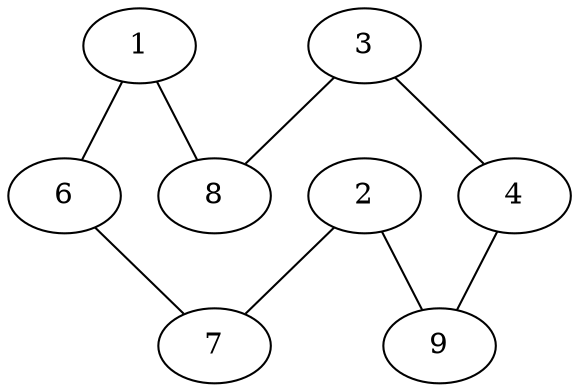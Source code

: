 strict graph {
	1
	2
	3
	4
	6
	7
	8
	9
	1 -- 6
	1 -- 8
	2 -- 7
	2 -- 9
	3 -- 4
	3 -- 8
	4 -- 9
	6 -- 7
}